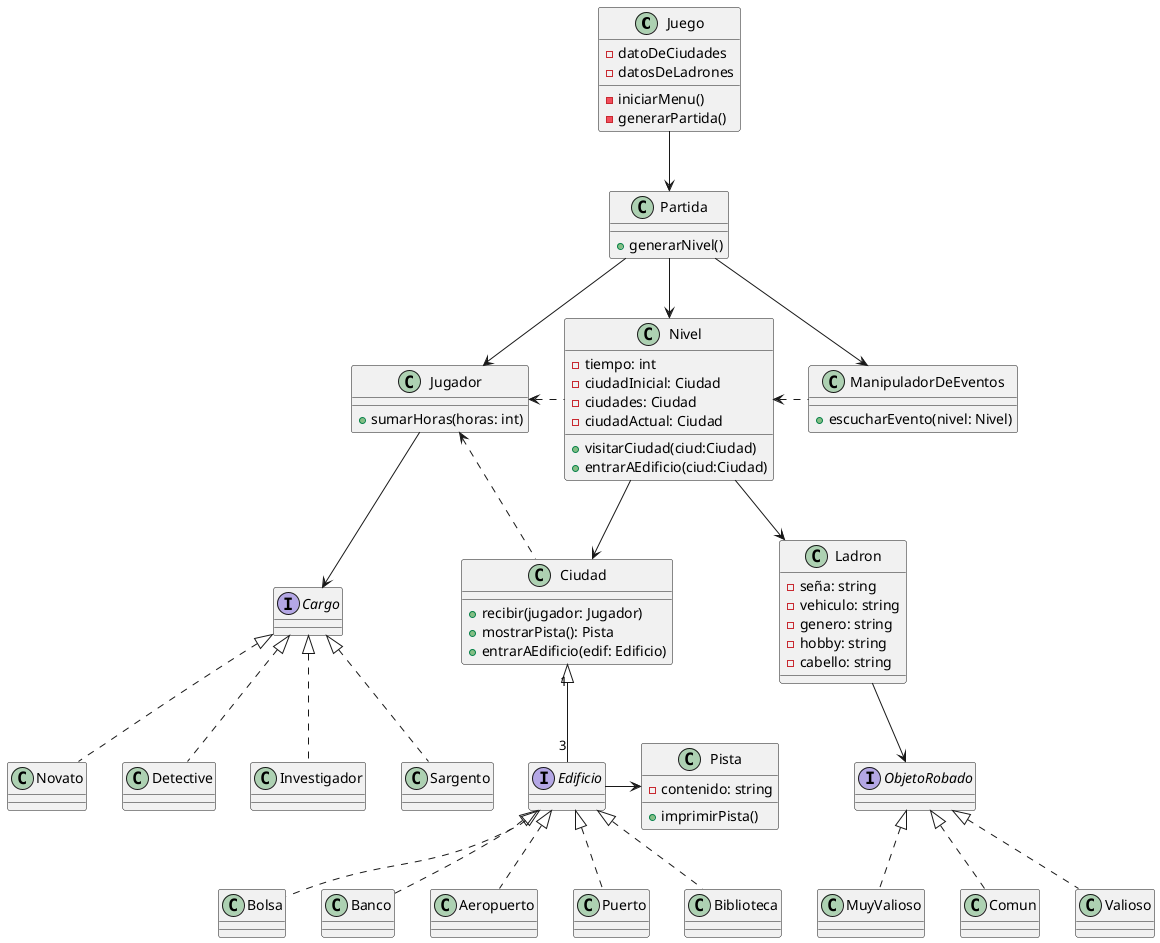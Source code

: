 @startuml algoThief
class Juego {
    - datoDeCiudades
    - datosDeLadrones

    - iniciarMenu()
    - generarPartida()

}

class Partida {
    ' - jugador: Jugador
    ' - ladron: Ladron
    + generarNivel()
}

class Nivel {
    ' A futuro podria ser una fecha (date)
    - tiempo: int
    - ciudadInicial: Ciudad
    - ciudades: Ciudad
    - ciudadActual: Ciudad

    + visitarCiudad(ciud:Ciudad)
    + entrarAEdificio(ciud:Ciudad)

}

class ManipuladorDeEventos {
    + escucharEvento(nivel: Nivel)
}

class Jugador {
    + sumarHoras(horas: int)
}

class Ciudad {
    + recibir(jugador: Jugador)
    + mostrarPista(): Pista
    + entrarAEdificio(edif: Edificio)
}

interface Cargo{}
class Novato{}
class Detective{}
class Investigador{}
class Sargento{}

class Pista{
    - contenido: string
    ' + mostrarGraficos()
     + imprimirPista()
}

class Aeropuerto{}
class Puerto{}
class Biblioteca{}
class Bolsa{}
class Banco{}

class Ladron{
  - seña: string
  - vehiculo: string
  - genero: string
  - hobby: string
  - cabello: string
}

interface ObjetoRobado{}
class Comun{}
class Valioso{}
class MuyValioso{}

interface Edificio {
}

Jugador --> Cargo

Cargo <|.. Novato
Cargo <|.. Detective
Cargo <|.. Investigador
Cargo <|.. Sargento

Ciudad "1" <|-- "3" Edificio
Edificio <|.. Aeropuerto
Edificio <|.. Puerto
Edificio <|.. Biblioteca
Edificio <|.. Bolsa
Edificio <|.. Banco

Edificio -> Pista

ObjetoRobado <|.. Comun
ObjetoRobado <|.. Valioso
ObjetoRobado <|.. MuyValioso

Juego --> Partida

Partida --> ManipuladorDeEventos
Partida --> Jugador
Partida --> Nivel

Nivel --> Ciudad
Nivel --> Ladron
Nivel <. ManipuladorDeEventos


Jugador <. Nivel
Jugador <. Ciudad

Ladron --> ObjetoRobado

@enduml